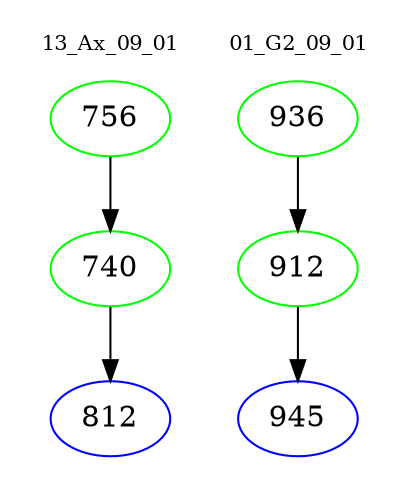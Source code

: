 digraph{
subgraph cluster_0 {
color = white
label = "13_Ax_09_01";
fontsize=10;
T0_756 [label="756", color="green"]
T0_756 -> T0_740 [color="black"]
T0_740 [label="740", color="green"]
T0_740 -> T0_812 [color="black"]
T0_812 [label="812", color="blue"]
}
subgraph cluster_1 {
color = white
label = "01_G2_09_01";
fontsize=10;
T1_936 [label="936", color="green"]
T1_936 -> T1_912 [color="black"]
T1_912 [label="912", color="green"]
T1_912 -> T1_945 [color="black"]
T1_945 [label="945", color="blue"]
}
}
